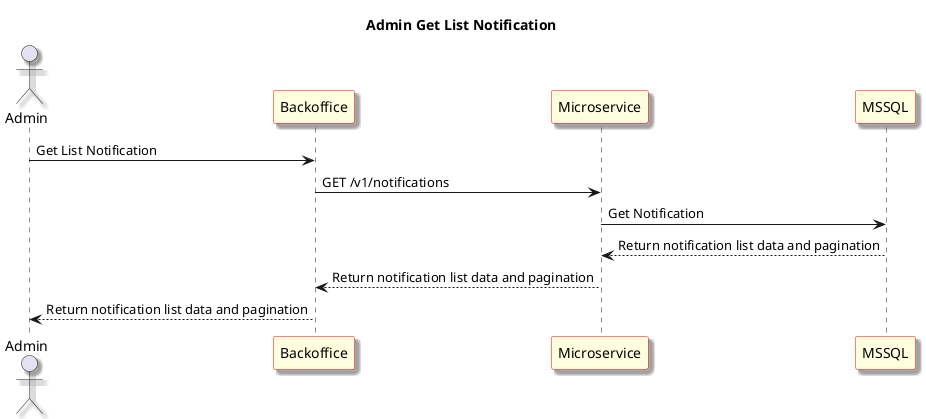 @startuml Admin Get List Notification
skinparam shadowing true
skinparam sequence {
	ParticipantBackgroundColor LightYellow
	ParticipantBorderColor red
}
Title: Admin Get List Notification
actor "Admin" as User1
participant "Backoffice" as Frontend
participant "Microservice" as Microservice
participant "MSSQL" as Database

User1 -> Frontend: Get List Notification

Frontend -> Microservice: GET /v1/notifications

Microservice -> Database: Get Notification

Database --> Microservice: Return notification list data and pagination

Microservice --> Frontend: Return notification list data and pagination

Frontend --> User1: Return notification list data and pagination


@enduml